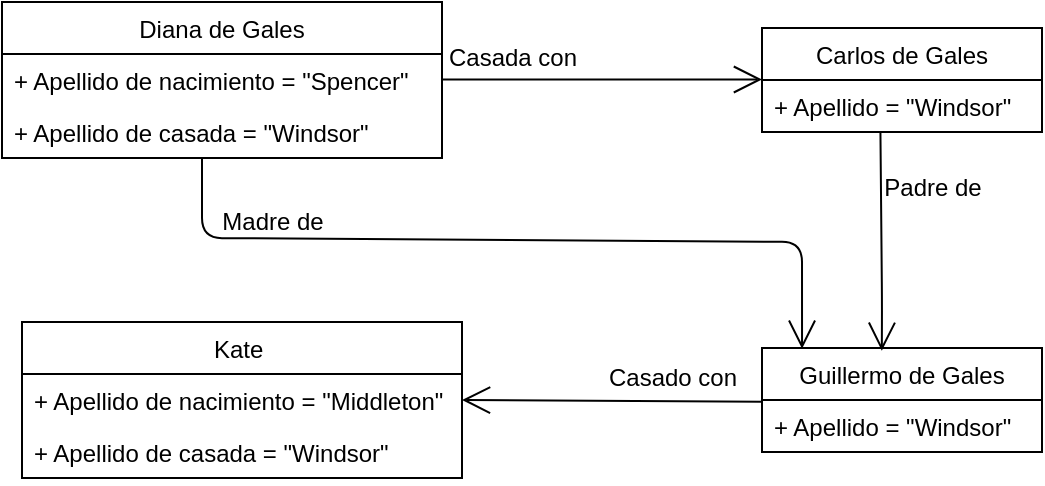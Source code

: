 <mxfile>
    <diagram id="G7ujTjhv2Iqo4sKtST1L" name="Página-1">
        <mxGraphModel dx="834" dy="402" grid="1" gridSize="10" guides="1" tooltips="1" connect="1" arrows="1" fold="1" page="1" pageScale="1" pageWidth="827" pageHeight="1169" math="0" shadow="0">
            <root>
                <mxCell id="0"/>
                <mxCell id="1" parent="0"/>
                <mxCell id="9" value="Diana de Gales" style="swimlane;fontStyle=0;childLayout=stackLayout;horizontal=1;startSize=26;fillColor=none;horizontalStack=0;resizeParent=1;resizeParentMax=0;resizeLast=0;collapsible=1;marginBottom=0;" vertex="1" parent="1">
                    <mxGeometry x="40" y="40" width="220" height="78" as="geometry"/>
                </mxCell>
                <mxCell id="10" value="+ Apellido de nacimiento = &quot;Spencer&quot;" style="text;strokeColor=none;fillColor=none;align=left;verticalAlign=top;spacingLeft=4;spacingRight=4;overflow=hidden;rotatable=0;points=[[0,0.5],[1,0.5]];portConstraint=eastwest;" vertex="1" parent="9">
                    <mxGeometry y="26" width="220" height="26" as="geometry"/>
                </mxCell>
                <mxCell id="11" value="+ Apellido de casada = &quot;Windsor&quot;" style="text;strokeColor=none;fillColor=none;align=left;verticalAlign=top;spacingLeft=4;spacingRight=4;overflow=hidden;rotatable=0;points=[[0,0.5],[1,0.5]];portConstraint=eastwest;" vertex="1" parent="9">
                    <mxGeometry y="52" width="220" height="26" as="geometry"/>
                </mxCell>
                <mxCell id="16" value="Carlos de Gales" style="swimlane;fontStyle=0;childLayout=stackLayout;horizontal=1;startSize=26;fillColor=none;horizontalStack=0;resizeParent=1;resizeParentMax=0;resizeLast=0;collapsible=1;marginBottom=0;" vertex="1" parent="1">
                    <mxGeometry x="420" y="53" width="140" height="52" as="geometry"/>
                </mxCell>
                <mxCell id="17" value="+ Apellido = &quot;Windsor&quot;" style="text;strokeColor=none;fillColor=none;align=left;verticalAlign=top;spacingLeft=4;spacingRight=4;overflow=hidden;rotatable=0;points=[[0,0.5],[1,0.5]];portConstraint=eastwest;" vertex="1" parent="16">
                    <mxGeometry y="26" width="140" height="26" as="geometry"/>
                </mxCell>
                <mxCell id="23" value="Guillermo de Gales" style="swimlane;fontStyle=0;childLayout=stackLayout;horizontal=1;startSize=26;fillColor=none;horizontalStack=0;resizeParent=1;resizeParentMax=0;resizeLast=0;collapsible=1;marginBottom=0;" vertex="1" parent="1">
                    <mxGeometry x="420" y="213" width="140" height="52" as="geometry"/>
                </mxCell>
                <mxCell id="24" value="+ Apellido = &quot;Windsor&quot;" style="text;strokeColor=none;fillColor=none;align=left;verticalAlign=top;spacingLeft=4;spacingRight=4;overflow=hidden;rotatable=0;points=[[0,0.5],[1,0.5]];portConstraint=eastwest;" vertex="1" parent="23">
                    <mxGeometry y="26" width="140" height="26" as="geometry"/>
                </mxCell>
                <mxCell id="36" value="Kate " style="swimlane;fontStyle=0;childLayout=stackLayout;horizontal=1;startSize=26;fillColor=none;horizontalStack=0;resizeParent=1;resizeParentMax=0;resizeLast=0;collapsible=1;marginBottom=0;" vertex="1" parent="1">
                    <mxGeometry x="50" y="200" width="220" height="78" as="geometry"/>
                </mxCell>
                <mxCell id="37" value="+ Apellido de nacimiento = &quot;Middleton&quot;" style="text;strokeColor=none;fillColor=none;align=left;verticalAlign=top;spacingLeft=4;spacingRight=4;overflow=hidden;rotatable=0;points=[[0,0.5],[1,0.5]];portConstraint=eastwest;" vertex="1" parent="36">
                    <mxGeometry y="26" width="220" height="26" as="geometry"/>
                </mxCell>
                <mxCell id="38" value="+ Apellido de casada = &quot;Windsor&quot;" style="text;strokeColor=none;fillColor=none;align=left;verticalAlign=top;spacingLeft=4;spacingRight=4;overflow=hidden;rotatable=0;points=[[0,0.5],[1,0.5]];portConstraint=eastwest;" vertex="1" parent="36">
                    <mxGeometry y="52" width="220" height="26" as="geometry"/>
                </mxCell>
                <mxCell id="43" value="" style="endArrow=open;endFill=1;endSize=12;html=1;" edge="1" parent="1">
                    <mxGeometry width="160" relative="1" as="geometry">
                        <mxPoint x="260" y="78.75" as="sourcePoint"/>
                        <mxPoint x="420" y="78.75" as="targetPoint"/>
                    </mxGeometry>
                </mxCell>
                <mxCell id="47" value="Casada con" style="text;html=1;align=center;verticalAlign=middle;resizable=0;points=[];autosize=1;strokeColor=none;fillColor=none;" vertex="1" parent="1">
                    <mxGeometry x="250" y="53" width="90" height="30" as="geometry"/>
                </mxCell>
                <mxCell id="49" value="" style="endArrow=open;endFill=1;endSize=12;html=1;exitX=0.423;exitY=1.014;exitDx=0;exitDy=0;exitPerimeter=0;entryX=0.428;entryY=0.027;entryDx=0;entryDy=0;entryPerimeter=0;" edge="1" parent="1" source="17" target="23">
                    <mxGeometry width="160" relative="1" as="geometry">
                        <mxPoint x="410" y="160" as="sourcePoint"/>
                        <mxPoint x="570" y="160" as="targetPoint"/>
                        <Array as="points">
                            <mxPoint x="480" y="190"/>
                        </Array>
                    </mxGeometry>
                </mxCell>
                <mxCell id="50" value="Padre de" style="text;html=1;align=center;verticalAlign=middle;resizable=0;points=[];autosize=1;strokeColor=none;fillColor=none;" vertex="1" parent="1">
                    <mxGeometry x="470" y="118" width="70" height="30" as="geometry"/>
                </mxCell>
                <mxCell id="51" value="" style="endArrow=open;endFill=1;endSize=12;html=1;entryX=1;entryY=0.5;entryDx=0;entryDy=0;exitX=0.003;exitY=0.033;exitDx=0;exitDy=0;exitPerimeter=0;" edge="1" parent="1" source="24" target="37">
                    <mxGeometry width="160" relative="1" as="geometry">
                        <mxPoint x="230" y="170" as="sourcePoint"/>
                        <mxPoint x="390" y="170" as="targetPoint"/>
                    </mxGeometry>
                </mxCell>
                <mxCell id="52" value="Casado con" style="text;html=1;align=center;verticalAlign=middle;resizable=0;points=[];autosize=1;strokeColor=none;fillColor=none;" vertex="1" parent="1">
                    <mxGeometry x="330" y="213" width="90" height="30" as="geometry"/>
                </mxCell>
                <mxCell id="53" value="" style="endArrow=open;endFill=1;endSize=12;html=1;entryX=0.143;entryY=0.007;entryDx=0;entryDy=0;entryPerimeter=0;" edge="1" parent="1" target="23">
                    <mxGeometry width="160" relative="1" as="geometry">
                        <mxPoint x="140" y="118" as="sourcePoint"/>
                        <mxPoint x="440" y="208" as="targetPoint"/>
                        <Array as="points">
                            <mxPoint x="140" y="158"/>
                            <mxPoint x="440" y="160"/>
                        </Array>
                    </mxGeometry>
                </mxCell>
                <mxCell id="54" value="Madre de" style="text;html=1;align=center;verticalAlign=middle;resizable=0;points=[];autosize=1;strokeColor=none;fillColor=none;" vertex="1" parent="1">
                    <mxGeometry x="140" y="135" width="70" height="30" as="geometry"/>
                </mxCell>
            </root>
        </mxGraphModel>
    </diagram>
</mxfile>
